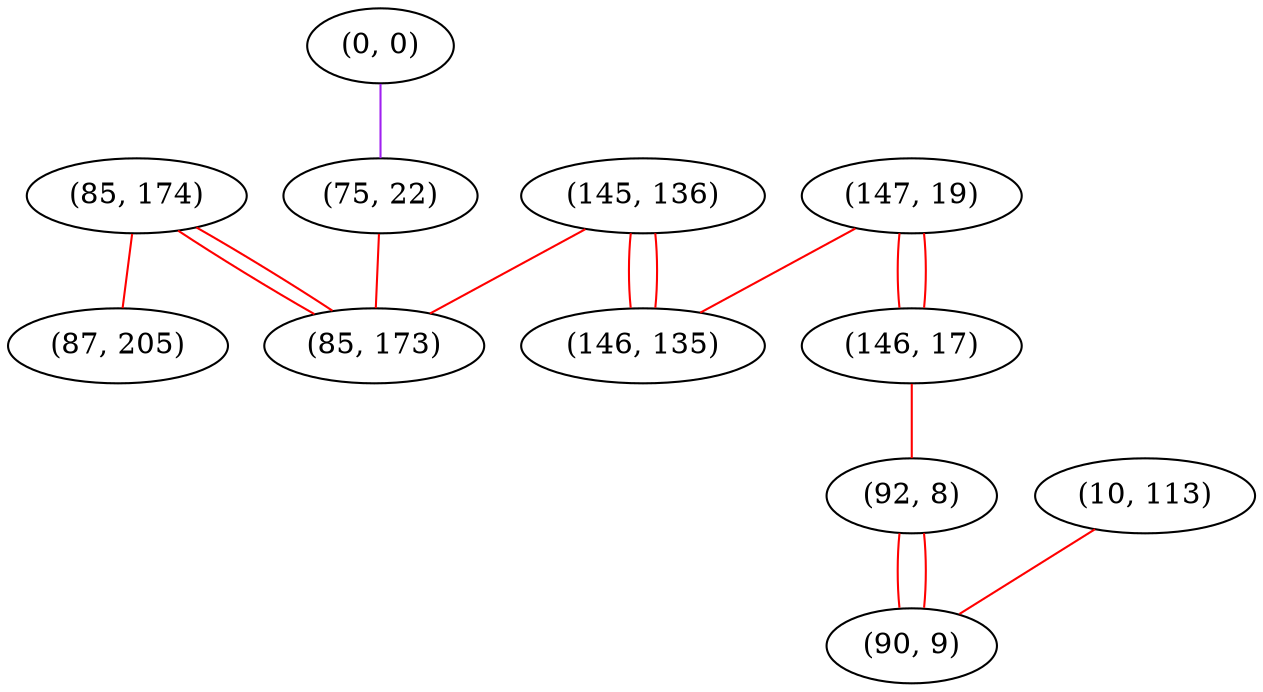 graph "" {
"(85, 174)";
"(145, 136)";
"(0, 0)";
"(147, 19)";
"(10, 113)";
"(75, 22)";
"(146, 17)";
"(92, 8)";
"(146, 135)";
"(90, 9)";
"(87, 205)";
"(85, 173)";
"(85, 174)" -- "(87, 205)"  [color=red, key=0, weight=1];
"(85, 174)" -- "(85, 173)"  [color=red, key=0, weight=1];
"(85, 174)" -- "(85, 173)"  [color=red, key=1, weight=1];
"(145, 136)" -- "(146, 135)"  [color=red, key=0, weight=1];
"(145, 136)" -- "(146, 135)"  [color=red, key=1, weight=1];
"(145, 136)" -- "(85, 173)"  [color=red, key=0, weight=1];
"(0, 0)" -- "(75, 22)"  [color=purple, key=0, weight=4];
"(147, 19)" -- "(146, 135)"  [color=red, key=0, weight=1];
"(147, 19)" -- "(146, 17)"  [color=red, key=0, weight=1];
"(147, 19)" -- "(146, 17)"  [color=red, key=1, weight=1];
"(10, 113)" -- "(90, 9)"  [color=red, key=0, weight=1];
"(75, 22)" -- "(85, 173)"  [color=red, key=0, weight=1];
"(146, 17)" -- "(92, 8)"  [color=red, key=0, weight=1];
"(92, 8)" -- "(90, 9)"  [color=red, key=0, weight=1];
"(92, 8)" -- "(90, 9)"  [color=red, key=1, weight=1];
}
